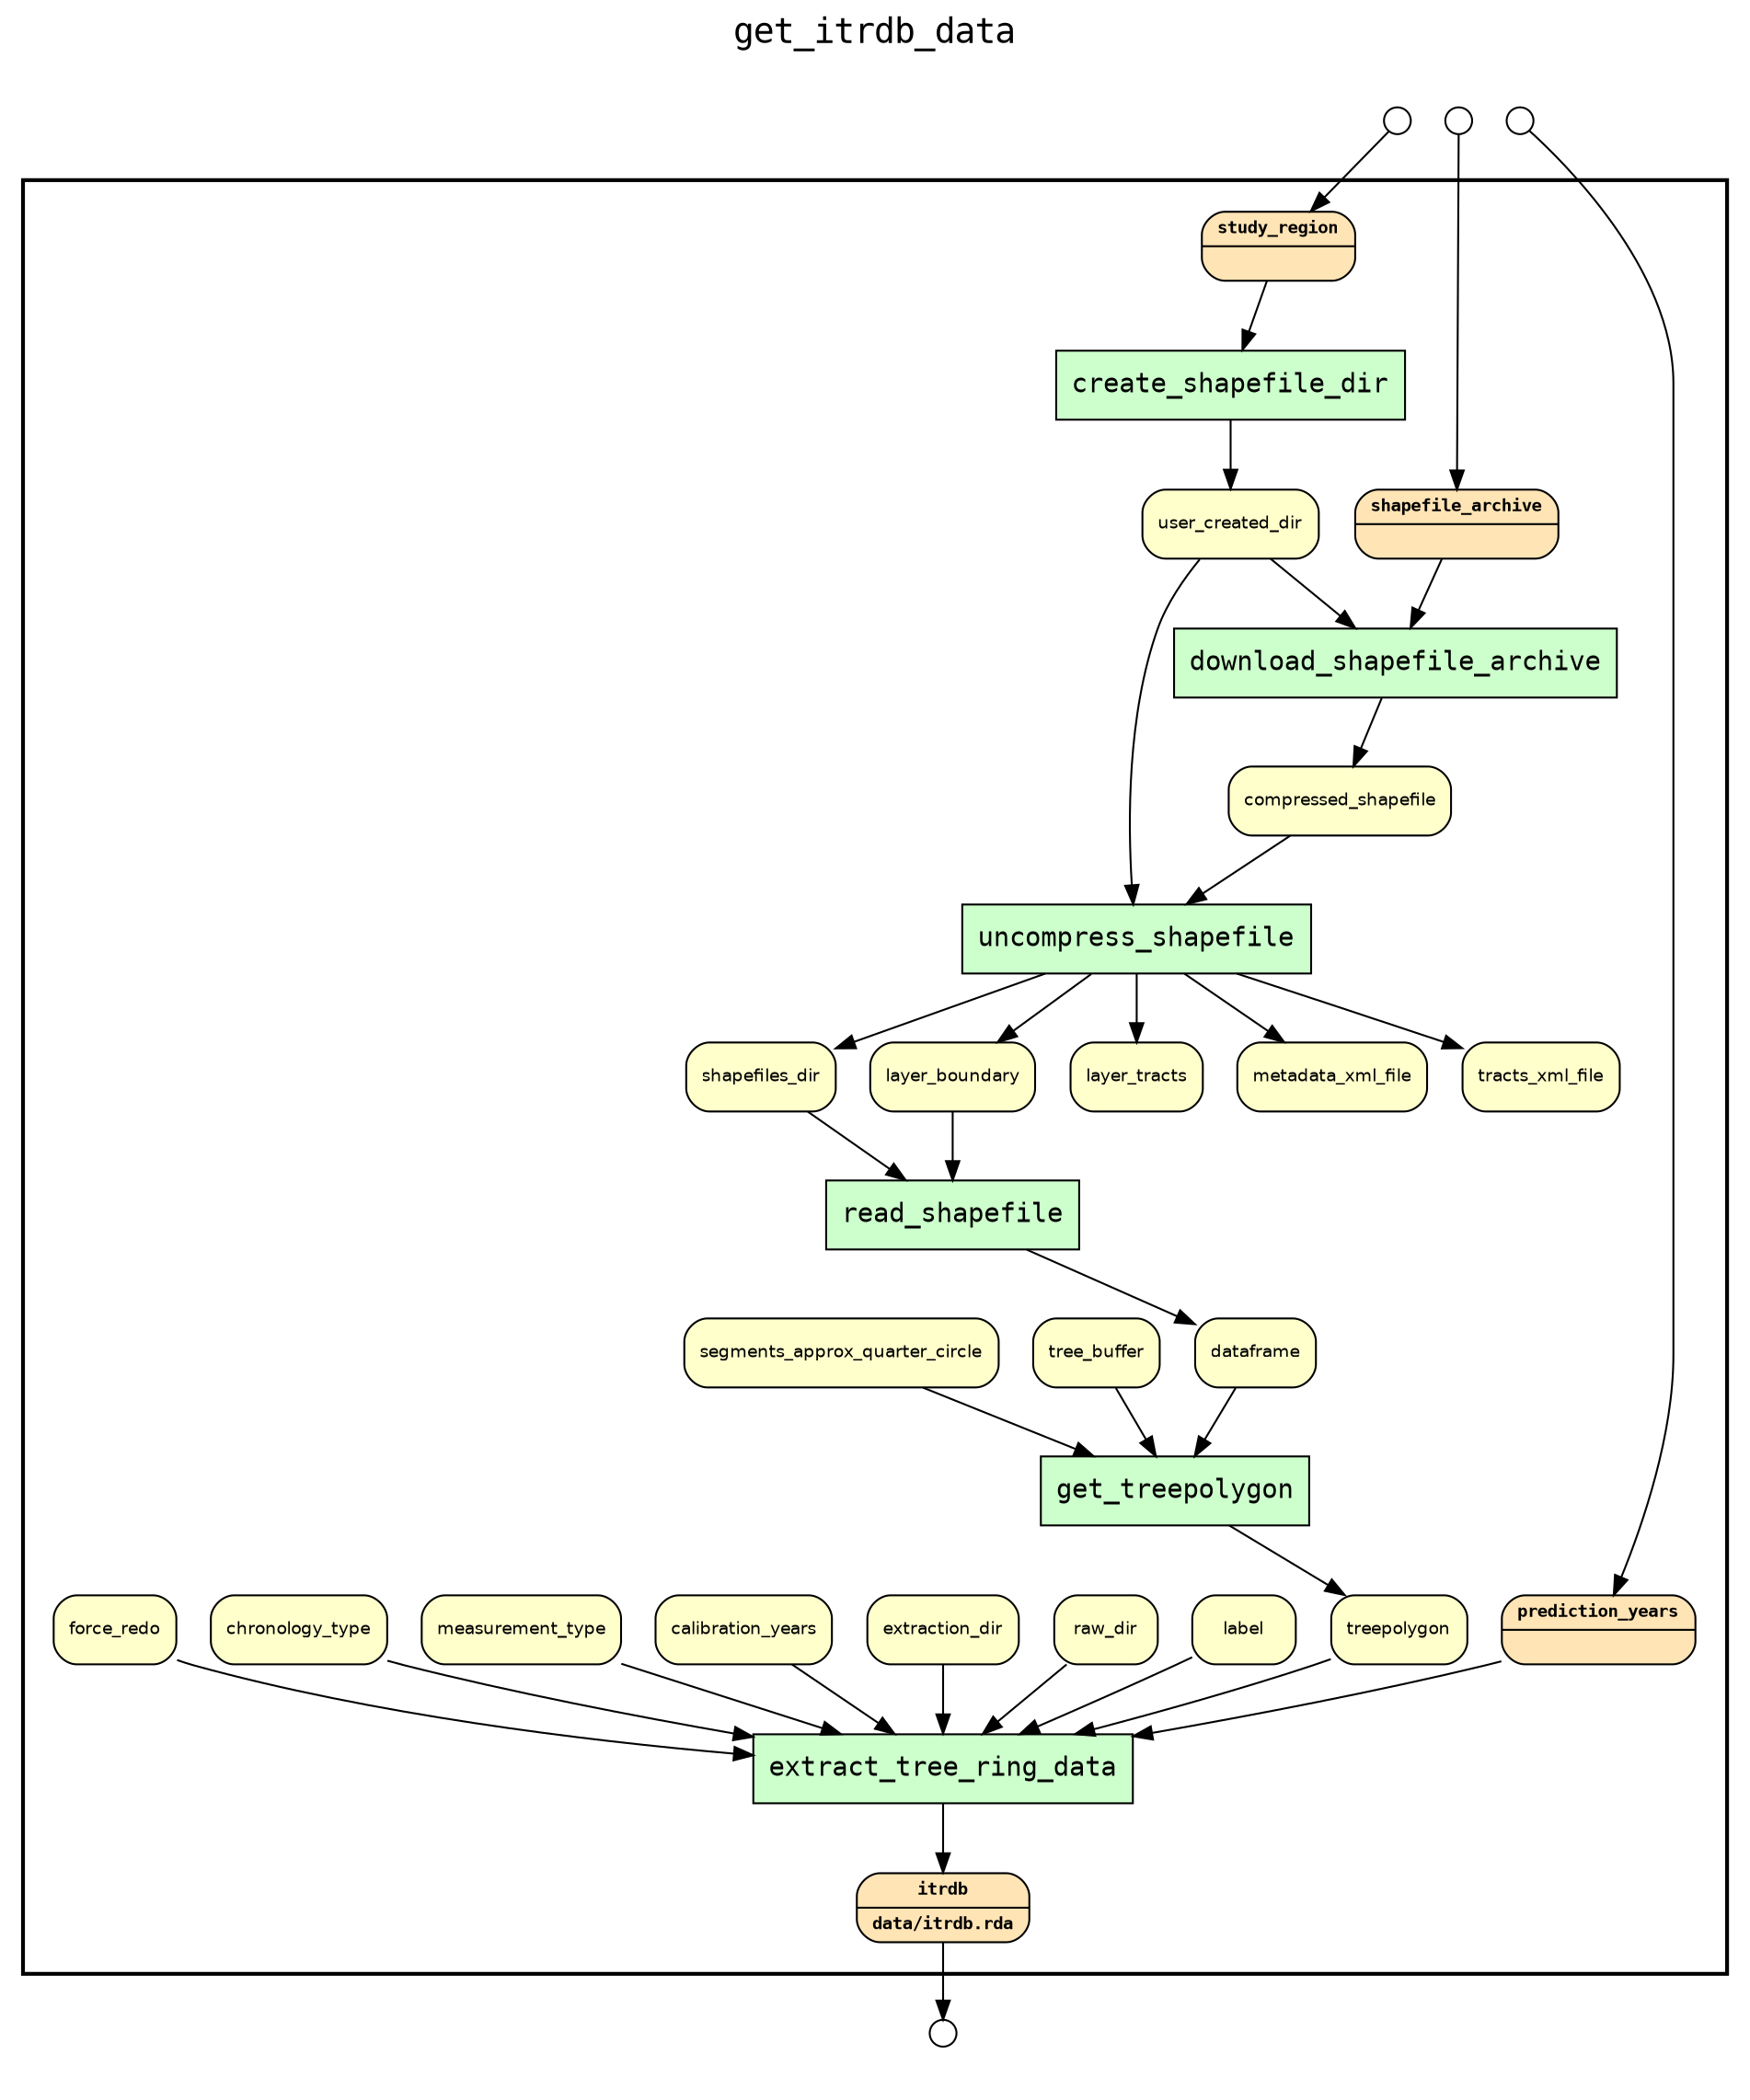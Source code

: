 
digraph yw_data_view {
rankdir=TB
fontname=Courier; fontsize=18; labelloc=t
label="get_itrdb_data"
subgraph cluster_workflow { label=""; color=black; penwidth=2
subgraph cluster_workflow_inner { label=""; color=white
node[shape=box style="filled" fillcolor="#CCFFCC" peripheries=1 fontname=Courier]
create_shapefile_dir
download_shapefile_archive
uncompress_shapefile
read_shapefile
get_treepolygon
extract_tree_ring_data
node[shape=box style="filled" fillcolor="#CCFFCC" peripheries=1 fontname=Courier]
node[shape=box style="rounded,filled" fillcolor="#FFE4B5" peripheries=1 fontname="Courier-Bold" fontsize=9]
study_region[shape=record rankdir=LR label="{<f0> study_region |<f1>}"]
shapefile_archive[shape=record rankdir=LR label="{<f0> shapefile_archive |<f1>}"]
prediction_years[shape=record rankdir=LR label="{<f0> prediction_years |<f1>}"]
node[shape=box style="rounded,filled" fillcolor="#FFFFCC" peripheries=1 fontname=Helvetica]
user_created_dir
compressed_shapefile
shapefiles_dir
layer_boundary
layer_tracts
metadata_xml_file
tracts_xml_file
dataframe
tree_buffer
segments_approx_quarter_circle
treepolygon
label
raw_dir
extraction_dir
calibration_years
measurement_type
chronology_type
force_redo
node[shape=box style="rounded,filled" fillcolor="#FFE4B5" peripheries=1 fontname="Courier-Bold" fontsize=9]
itrdb[shape=record rankdir=LR label="{<f0> itrdb |<f1>data/itrdb.rda\l}"]
node[shape=box style="rounded,filled" fillcolor="#FFFFFF" peripheries=1 fontname=Helvetica]
}}
subgraph cluster_inflows { label=""; color=white; penwidth=2
subgraph cluster_inflows_inner { label=""; color=white
node[shape=circle fillcolor="#FFFFFF" peripheries=1 width=0.2]
study_region_inflow [label=""]
shapefile_archive_inflow [label=""]
prediction_years_inflow [label=""]
}}
subgraph cluster_outflows { label=""; color=white; penwidth=2
subgraph cluster_outflows_inner { label=""; color=white
node[shape=circle fillcolor="#FFFFFF" peripheries=1 width=0.2]
itrdb_outflow [label=""]
}}
study_region -> create_shapefile_dir
user_created_dir -> download_shapefile_archive
user_created_dir -> uncompress_shapefile
shapefile_archive -> download_shapefile_archive
compressed_shapefile -> uncompress_shapefile
shapefiles_dir -> read_shapefile
layer_boundary -> read_shapefile
dataframe -> get_treepolygon
tree_buffer -> get_treepolygon
segments_approx_quarter_circle -> get_treepolygon
treepolygon -> extract_tree_ring_data
label -> extract_tree_ring_data
raw_dir -> extract_tree_ring_data
extraction_dir -> extract_tree_ring_data
prediction_years -> extract_tree_ring_data
calibration_years -> extract_tree_ring_data
measurement_type -> extract_tree_ring_data
chronology_type -> extract_tree_ring_data
force_redo -> extract_tree_ring_data
create_shapefile_dir -> user_created_dir
download_shapefile_archive -> compressed_shapefile
uncompress_shapefile -> shapefiles_dir
uncompress_shapefile -> layer_boundary
uncompress_shapefile -> layer_tracts
uncompress_shapefile -> metadata_xml_file
uncompress_shapefile -> tracts_xml_file
read_shapefile -> dataframe
get_treepolygon -> treepolygon
extract_tree_ring_data -> itrdb
study_region_inflow -> study_region
shapefile_archive_inflow -> shapefile_archive
prediction_years_inflow -> prediction_years
itrdb -> itrdb_outflow
}

